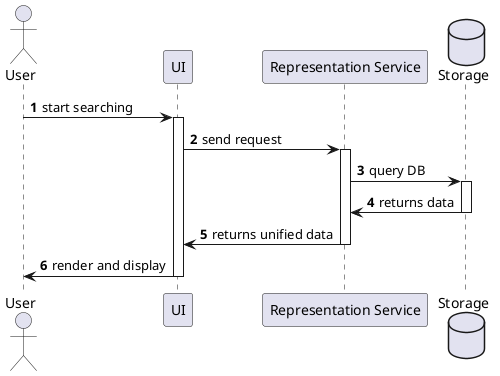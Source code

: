 @startuml

actor User
participant UI
participant "Representation Service" as Representation_Service
database Storage

autonumber

User -> UI: start searching
activate UI
UI -> Representation_Service: send request
activate Representation_Service
Representation_Service -> Storage: query DB
activate Storage

Representation_Service <- Storage: returns data
deactivate Storage
UI <- Representation_Service: returns unified data
deactivate Representation_Service
User <- UI: render and display
deactivate UI

@enduml